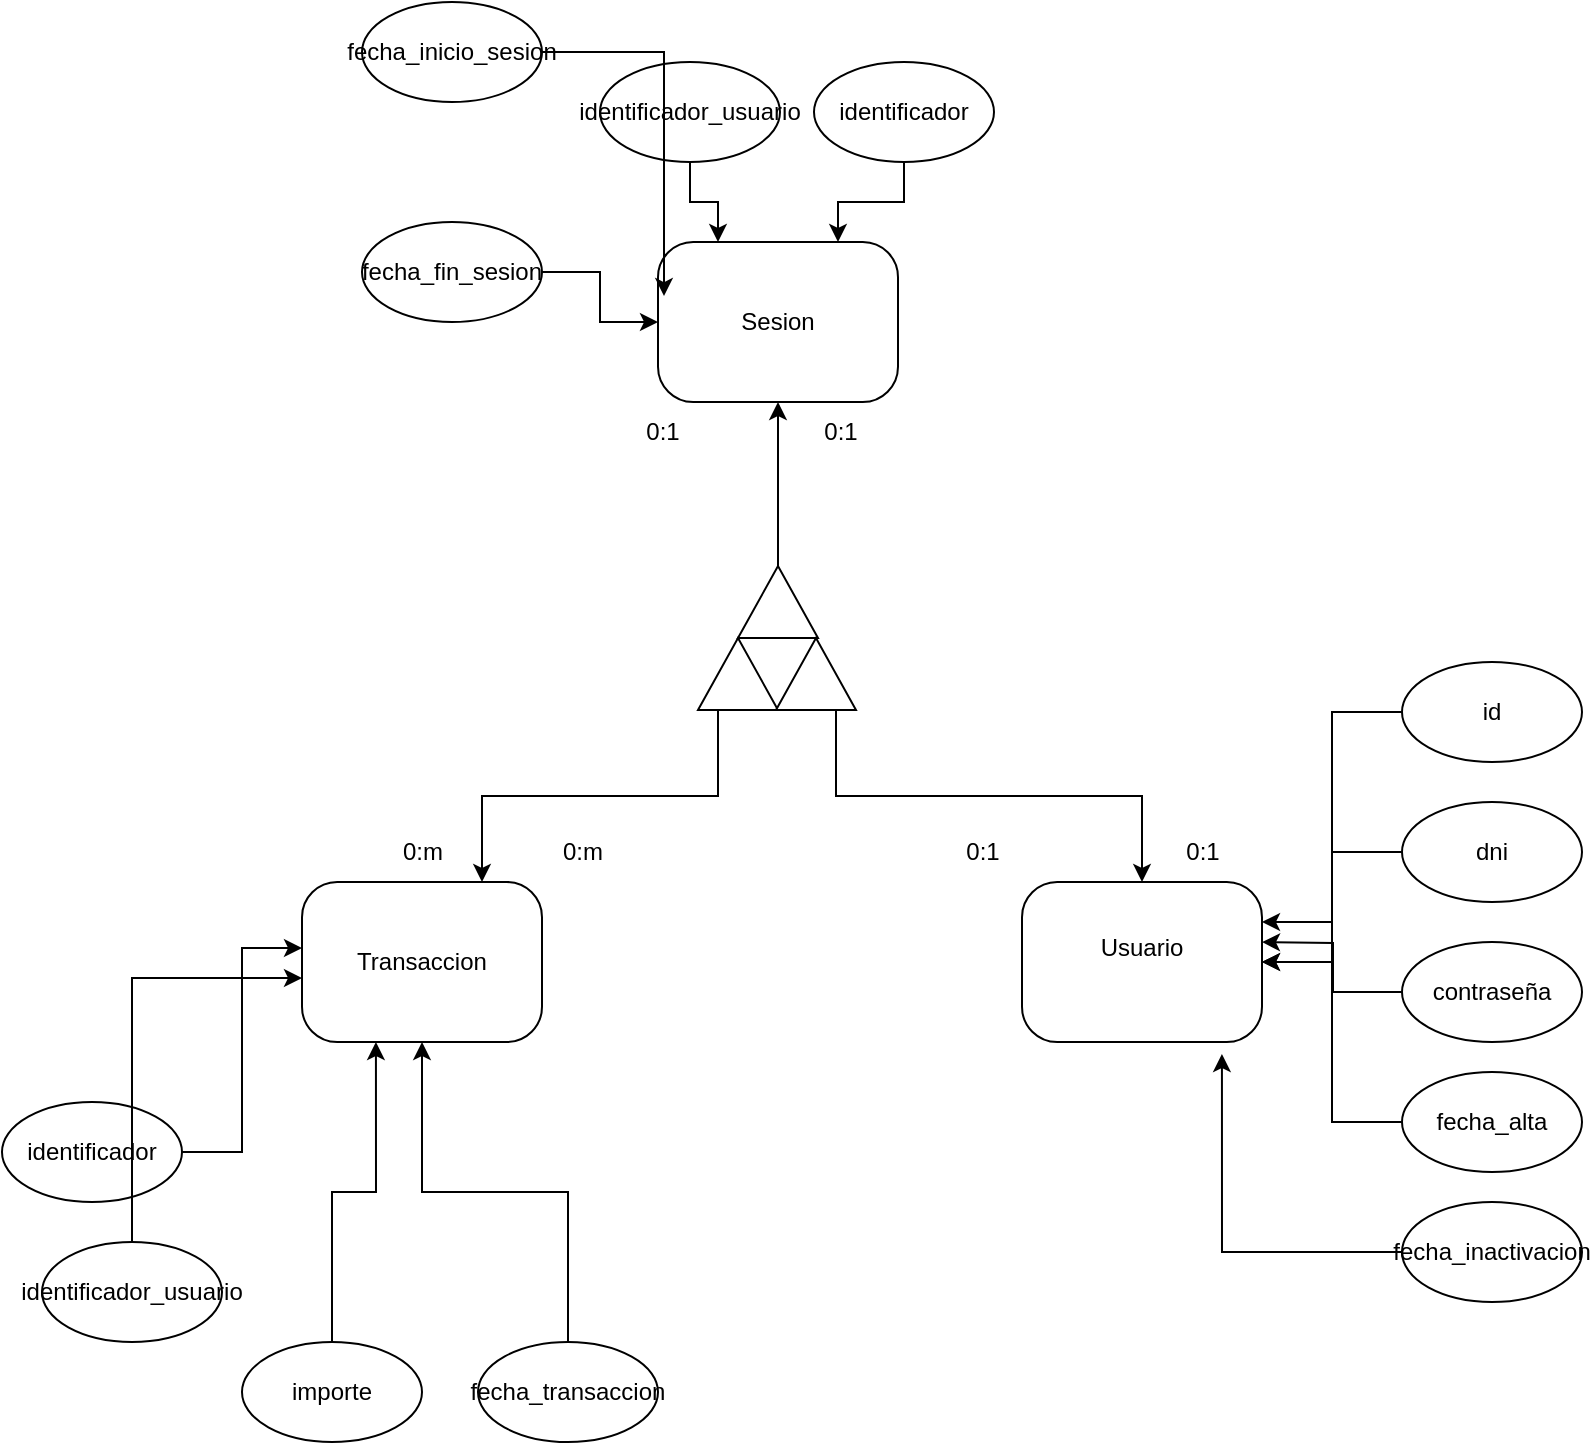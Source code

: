 <mxfile version="24.0.0" type="google">
  <diagram name="Página-1" id="Ik6_lsNosGJMaM5q_Iqn">
    <mxGraphModel grid="1" page="1" gridSize="10" guides="1" tooltips="1" connect="1" arrows="1" fold="1" pageScale="1" pageWidth="827" pageHeight="1169" math="0" shadow="0">
      <root>
        <mxCell id="0" />
        <mxCell id="1" parent="0" />
        <mxCell id="uGKKmcF0VZXlykleHp-U-1" value="Usuario&lt;div&gt;&lt;br&gt;&lt;/div&gt;" style="rounded=1;whiteSpace=wrap;html=1;arcSize=22;" vertex="1" parent="1">
          <mxGeometry x="500" y="440" width="120" height="80" as="geometry" />
        </mxCell>
        <mxCell id="uGKKmcF0VZXlykleHp-U-3" value="Transaccion" style="rounded=1;whiteSpace=wrap;html=1;arcSize=22;" vertex="1" parent="1">
          <mxGeometry x="140" y="440" width="120" height="80" as="geometry" />
        </mxCell>
        <mxCell id="uGKKmcF0VZXlykleHp-U-4" value="Sesion" style="rounded=1;whiteSpace=wrap;html=1;arcSize=22;" vertex="1" parent="1">
          <mxGeometry x="318" y="120" width="120" height="80" as="geometry" />
        </mxCell>
        <mxCell id="uGKKmcF0VZXlykleHp-U-12" style="edgeStyle=orthogonalEdgeStyle;rounded=0;orthogonalLoop=1;jettySize=auto;html=1;exitX=1;exitY=0.5;exitDx=0;exitDy=0;entryX=0.5;entryY=1;entryDx=0;entryDy=0;" edge="1" parent="1" source="uGKKmcF0VZXlykleHp-U-9" target="uGKKmcF0VZXlykleHp-U-4">
          <mxGeometry relative="1" as="geometry" />
        </mxCell>
        <mxCell id="uGKKmcF0VZXlykleHp-U-9" value="" style="triangle;whiteSpace=wrap;html=1;rotation=-90;" vertex="1" parent="1">
          <mxGeometry x="360" y="280" width="36" height="40" as="geometry" />
        </mxCell>
        <mxCell id="uGKKmcF0VZXlykleHp-U-13" style="edgeStyle=orthogonalEdgeStyle;rounded=0;orthogonalLoop=1;jettySize=auto;html=1;exitX=0;exitY=0.25;exitDx=0;exitDy=0;entryX=0.75;entryY=0;entryDx=0;entryDy=0;" edge="1" parent="1" source="uGKKmcF0VZXlykleHp-U-10" target="uGKKmcF0VZXlykleHp-U-3">
          <mxGeometry relative="1" as="geometry" />
        </mxCell>
        <mxCell id="uGKKmcF0VZXlykleHp-U-10" value="" style="triangle;whiteSpace=wrap;html=1;rotation=-90;" vertex="1" parent="1">
          <mxGeometry x="340" y="316" width="36" height="40" as="geometry" />
        </mxCell>
        <mxCell id="uGKKmcF0VZXlykleHp-U-14" style="edgeStyle=orthogonalEdgeStyle;rounded=0;orthogonalLoop=1;jettySize=auto;html=1;exitX=0;exitY=0.75;exitDx=0;exitDy=0;" edge="1" parent="1" source="uGKKmcF0VZXlykleHp-U-11" target="uGKKmcF0VZXlykleHp-U-1">
          <mxGeometry relative="1" as="geometry" />
        </mxCell>
        <mxCell id="uGKKmcF0VZXlykleHp-U-11" value="" style="triangle;whiteSpace=wrap;html=1;rotation=-90;" vertex="1" parent="1">
          <mxGeometry x="379" y="316" width="36" height="40" as="geometry" />
        </mxCell>
        <mxCell id="uGKKmcF0VZXlykleHp-U-15" value="0:1" style="text;html=1;align=center;verticalAlign=middle;resizable=0;points=[];autosize=1;strokeColor=none;fillColor=none;" vertex="1" parent="1">
          <mxGeometry x="389" y="200" width="40" height="30" as="geometry" />
        </mxCell>
        <mxCell id="uGKKmcF0VZXlykleHp-U-16" value="0:1" style="text;html=1;align=center;verticalAlign=middle;resizable=0;points=[];autosize=1;strokeColor=none;fillColor=none;" vertex="1" parent="1">
          <mxGeometry x="570" y="410" width="40" height="30" as="geometry" />
        </mxCell>
        <mxCell id="uGKKmcF0VZXlykleHp-U-17" value="0:m&lt;span style=&quot;color: rgba(0, 0, 0, 0); font-family: monospace; font-size: 0px; text-align: start;&quot;&gt;%3CmxGraphModel%3E%3Croot%3E%3CmxCell%20id%3D%220%22%2F%3E%3CmxCell%20id%3D%221%22%20parent%3D%220%22%2F%3E%3CmxCell%20id%3D%222%22%20value%3D%220%3A1%22%20style%3D%22text%3Bhtml%3D1%3Balign%3Dcenter%3BverticalAlign%3Dmiddle%3Bresizable%3D0%3Bpoints%3D%5B%5D%3Bautosize%3D1%3BstrokeColor%3Dnone%3BfillColor%3Dnone%3B%22%20vertex%3D%221%22%20parent%3D%221%22%3E%3CmxGeometry%20x%3D%22550%22%20y%3D%22330%22%20width%3D%2240%22%20height%3D%2230%22%20as%3D%22geometry%22%2F%3E%3C%2FmxCell%3E%3C%2Froot%3E%3C%2FmxGraphModel%3E&lt;/span&gt;" style="text;html=1;align=center;verticalAlign=middle;resizable=0;points=[];autosize=1;strokeColor=none;fillColor=none;" vertex="1" parent="1">
          <mxGeometry x="260" y="410" width="40" height="30" as="geometry" />
        </mxCell>
        <mxCell id="uGKKmcF0VZXlykleHp-U-18" value="0:1" style="text;html=1;align=center;verticalAlign=middle;resizable=0;points=[];autosize=1;strokeColor=none;fillColor=none;" vertex="1" parent="1">
          <mxGeometry x="460" y="410" width="40" height="30" as="geometry" />
        </mxCell>
        <mxCell id="uGKKmcF0VZXlykleHp-U-19" value="0:m" style="text;html=1;align=center;verticalAlign=middle;resizable=0;points=[];autosize=1;strokeColor=none;fillColor=none;" vertex="1" parent="1">
          <mxGeometry x="180" y="410" width="40" height="30" as="geometry" />
        </mxCell>
        <mxCell id="uGKKmcF0VZXlykleHp-U-20" value="0:1" style="text;html=1;align=center;verticalAlign=middle;resizable=0;points=[];autosize=1;strokeColor=none;fillColor=none;" vertex="1" parent="1">
          <mxGeometry x="300" y="200" width="40" height="30" as="geometry" />
        </mxCell>
        <mxCell id="uGKKmcF0VZXlykleHp-U-26" style="edgeStyle=orthogonalEdgeStyle;rounded=0;orthogonalLoop=1;jettySize=auto;html=1;exitX=0;exitY=0.5;exitDx=0;exitDy=0;entryX=1;entryY=0.25;entryDx=0;entryDy=0;" edge="1" parent="1" source="uGKKmcF0VZXlykleHp-U-21" target="uGKKmcF0VZXlykleHp-U-1">
          <mxGeometry relative="1" as="geometry" />
        </mxCell>
        <mxCell id="uGKKmcF0VZXlykleHp-U-21" value="id" style="ellipse;whiteSpace=wrap;html=1;" vertex="1" parent="1">
          <mxGeometry x="690" y="330" width="90" height="50" as="geometry" />
        </mxCell>
        <mxCell id="uGKKmcF0VZXlykleHp-U-27" style="edgeStyle=orthogonalEdgeStyle;rounded=0;orthogonalLoop=1;jettySize=auto;html=1;exitX=0;exitY=0.5;exitDx=0;exitDy=0;entryX=1;entryY=0.5;entryDx=0;entryDy=0;" edge="1" parent="1" source="uGKKmcF0VZXlykleHp-U-22" target="uGKKmcF0VZXlykleHp-U-1">
          <mxGeometry relative="1" as="geometry" />
        </mxCell>
        <mxCell id="uGKKmcF0VZXlykleHp-U-22" value="dni" style="ellipse;whiteSpace=wrap;html=1;" vertex="1" parent="1">
          <mxGeometry x="690" y="400" width="90" height="50" as="geometry" />
        </mxCell>
        <mxCell id="uGKKmcF0VZXlykleHp-U-28" style="edgeStyle=orthogonalEdgeStyle;rounded=0;orthogonalLoop=1;jettySize=auto;html=1;" edge="1" parent="1" source="uGKKmcF0VZXlykleHp-U-23">
          <mxGeometry relative="1" as="geometry">
            <mxPoint x="620" y="470" as="targetPoint" />
          </mxGeometry>
        </mxCell>
        <mxCell id="uGKKmcF0VZXlykleHp-U-23" value="contraseña" style="ellipse;whiteSpace=wrap;html=1;" vertex="1" parent="1">
          <mxGeometry x="690" y="470" width="90" height="50" as="geometry" />
        </mxCell>
        <mxCell id="uGKKmcF0VZXlykleHp-U-30" style="edgeStyle=orthogonalEdgeStyle;rounded=0;orthogonalLoop=1;jettySize=auto;html=1;exitX=0;exitY=0.5;exitDx=0;exitDy=0;entryX=1;entryY=0.5;entryDx=0;entryDy=0;" edge="1" parent="1" source="uGKKmcF0VZXlykleHp-U-24" target="uGKKmcF0VZXlykleHp-U-1">
          <mxGeometry relative="1" as="geometry" />
        </mxCell>
        <mxCell id="uGKKmcF0VZXlykleHp-U-24" value="fecha_alta" style="ellipse;whiteSpace=wrap;html=1;" vertex="1" parent="1">
          <mxGeometry x="690" y="535" width="90" height="50" as="geometry" />
        </mxCell>
        <mxCell id="uGKKmcF0VZXlykleHp-U-25" value="fecha_inactivacion" style="ellipse;whiteSpace=wrap;html=1;" vertex="1" parent="1">
          <mxGeometry x="690" y="600" width="90" height="50" as="geometry" />
        </mxCell>
        <mxCell id="uGKKmcF0VZXlykleHp-U-31" style="edgeStyle=orthogonalEdgeStyle;rounded=0;orthogonalLoop=1;jettySize=auto;html=1;entryX=0.833;entryY=1.075;entryDx=0;entryDy=0;entryPerimeter=0;" edge="1" parent="1" source="uGKKmcF0VZXlykleHp-U-25" target="uGKKmcF0VZXlykleHp-U-1">
          <mxGeometry relative="1" as="geometry" />
        </mxCell>
        <mxCell id="uGKKmcF0VZXlykleHp-U-39" style="edgeStyle=orthogonalEdgeStyle;rounded=0;orthogonalLoop=1;jettySize=auto;html=1;entryX=0.5;entryY=1;entryDx=0;entryDy=0;" edge="1" parent="1" source="uGKKmcF0VZXlykleHp-U-32" target="uGKKmcF0VZXlykleHp-U-3">
          <mxGeometry relative="1" as="geometry" />
        </mxCell>
        <mxCell id="uGKKmcF0VZXlykleHp-U-32" value="fecha_transaccion" style="ellipse;whiteSpace=wrap;html=1;" vertex="1" parent="1">
          <mxGeometry x="228" y="670" width="90" height="50" as="geometry" />
        </mxCell>
        <mxCell id="uGKKmcF0VZXlykleHp-U-33" value="importe" style="ellipse;whiteSpace=wrap;html=1;" vertex="1" parent="1">
          <mxGeometry x="110" y="670" width="90" height="50" as="geometry" />
        </mxCell>
        <mxCell id="uGKKmcF0VZXlykleHp-U-34" value="identificador_usuario" style="ellipse;whiteSpace=wrap;html=1;" vertex="1" parent="1">
          <mxGeometry x="10" y="620" width="90" height="50" as="geometry" />
        </mxCell>
        <mxCell id="uGKKmcF0VZXlykleHp-U-35" value="identificador" style="ellipse;whiteSpace=wrap;html=1;" vertex="1" parent="1">
          <mxGeometry x="-10" y="550" width="90" height="50" as="geometry" />
        </mxCell>
        <mxCell id="uGKKmcF0VZXlykleHp-U-36" style="edgeStyle=orthogonalEdgeStyle;rounded=0;orthogonalLoop=1;jettySize=auto;html=1;entryX=0;entryY=0.413;entryDx=0;entryDy=0;entryPerimeter=0;" edge="1" parent="1" source="uGKKmcF0VZXlykleHp-U-35" target="uGKKmcF0VZXlykleHp-U-3">
          <mxGeometry relative="1" as="geometry" />
        </mxCell>
        <mxCell id="uGKKmcF0VZXlykleHp-U-37" style="edgeStyle=orthogonalEdgeStyle;rounded=0;orthogonalLoop=1;jettySize=auto;html=1;exitX=0.5;exitY=0;exitDx=0;exitDy=0;entryX=0;entryY=0.6;entryDx=0;entryDy=0;entryPerimeter=0;" edge="1" parent="1" source="uGKKmcF0VZXlykleHp-U-34" target="uGKKmcF0VZXlykleHp-U-3">
          <mxGeometry relative="1" as="geometry" />
        </mxCell>
        <mxCell id="uGKKmcF0VZXlykleHp-U-38" style="edgeStyle=orthogonalEdgeStyle;rounded=0;orthogonalLoop=1;jettySize=auto;html=1;exitX=0.5;exitY=0;exitDx=0;exitDy=0;entryX=0.308;entryY=1;entryDx=0;entryDy=0;entryPerimeter=0;" edge="1" parent="1" source="uGKKmcF0VZXlykleHp-U-33" target="uGKKmcF0VZXlykleHp-U-3">
          <mxGeometry relative="1" as="geometry" />
        </mxCell>
        <mxCell id="uGKKmcF0VZXlykleHp-U-42" style="edgeStyle=orthogonalEdgeStyle;rounded=0;orthogonalLoop=1;jettySize=auto;html=1;entryX=0.75;entryY=0;entryDx=0;entryDy=0;" edge="1" parent="1" source="uGKKmcF0VZXlykleHp-U-40" target="uGKKmcF0VZXlykleHp-U-4">
          <mxGeometry relative="1" as="geometry" />
        </mxCell>
        <mxCell id="uGKKmcF0VZXlykleHp-U-40" value="identificador" style="ellipse;whiteSpace=wrap;html=1;" vertex="1" parent="1">
          <mxGeometry x="396" y="30" width="90" height="50" as="geometry" />
        </mxCell>
        <mxCell id="uGKKmcF0VZXlykleHp-U-43" style="edgeStyle=orthogonalEdgeStyle;rounded=0;orthogonalLoop=1;jettySize=auto;html=1;entryX=0.25;entryY=0;entryDx=0;entryDy=0;" edge="1" parent="1" source="uGKKmcF0VZXlykleHp-U-41" target="uGKKmcF0VZXlykleHp-U-4">
          <mxGeometry relative="1" as="geometry" />
        </mxCell>
        <mxCell id="uGKKmcF0VZXlykleHp-U-41" value="identificador_usuario" style="ellipse;whiteSpace=wrap;html=1;" vertex="1" parent="1">
          <mxGeometry x="289" y="30" width="90" height="50" as="geometry" />
        </mxCell>
        <mxCell id="uGKKmcF0VZXlykleHp-U-44" value="fecha_inicio_sesion" style="ellipse;whiteSpace=wrap;html=1;" vertex="1" parent="1">
          <mxGeometry x="170" width="90" height="50" as="geometry" />
        </mxCell>
        <mxCell id="uGKKmcF0VZXlykleHp-U-45" style="edgeStyle=orthogonalEdgeStyle;rounded=0;orthogonalLoop=1;jettySize=auto;html=1;entryX=0.025;entryY=0.338;entryDx=0;entryDy=0;entryPerimeter=0;" edge="1" parent="1" source="uGKKmcF0VZXlykleHp-U-44" target="uGKKmcF0VZXlykleHp-U-4">
          <mxGeometry relative="1" as="geometry" />
        </mxCell>
        <mxCell id="uGKKmcF0VZXlykleHp-U-47" style="edgeStyle=orthogonalEdgeStyle;rounded=0;orthogonalLoop=1;jettySize=auto;html=1;" edge="1" parent="1" source="uGKKmcF0VZXlykleHp-U-46" target="uGKKmcF0VZXlykleHp-U-4">
          <mxGeometry relative="1" as="geometry" />
        </mxCell>
        <mxCell id="uGKKmcF0VZXlykleHp-U-46" value="fecha_fin_sesion" style="ellipse;whiteSpace=wrap;html=1;" vertex="1" parent="1">
          <mxGeometry x="170" y="110" width="90" height="50" as="geometry" />
        </mxCell>
      </root>
    </mxGraphModel>
  </diagram>
</mxfile>
